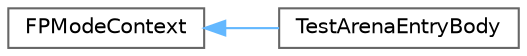 digraph "类继承关系图"
{
 // LATEX_PDF_SIZE
  bgcolor="transparent";
  edge [fontname=Helvetica,fontsize=10,labelfontname=Helvetica,labelfontsize=10];
  node [fontname=Helvetica,fontsize=10,shape=box,height=0.2,width=0.4];
  rankdir="LR";
  Node0 [id="Node000000",label="FPModeContext",height=0.2,width=0.4,color="grey40", fillcolor="white", style="filled",URL="$class_f_p_mode_context.html",tooltip=" "];
  Node0 -> Node1 [id="edge4961_Node000000_Node000001",dir="back",color="steelblue1",style="solid",tooltip=" "];
  Node1 [id="Node000001",label="TestArenaEntryBody",height=0.2,width=0.4,color="grey40", fillcolor="white", style="filled",URL="$struct_test_arena_entry_body.html",tooltip=" "];
}
